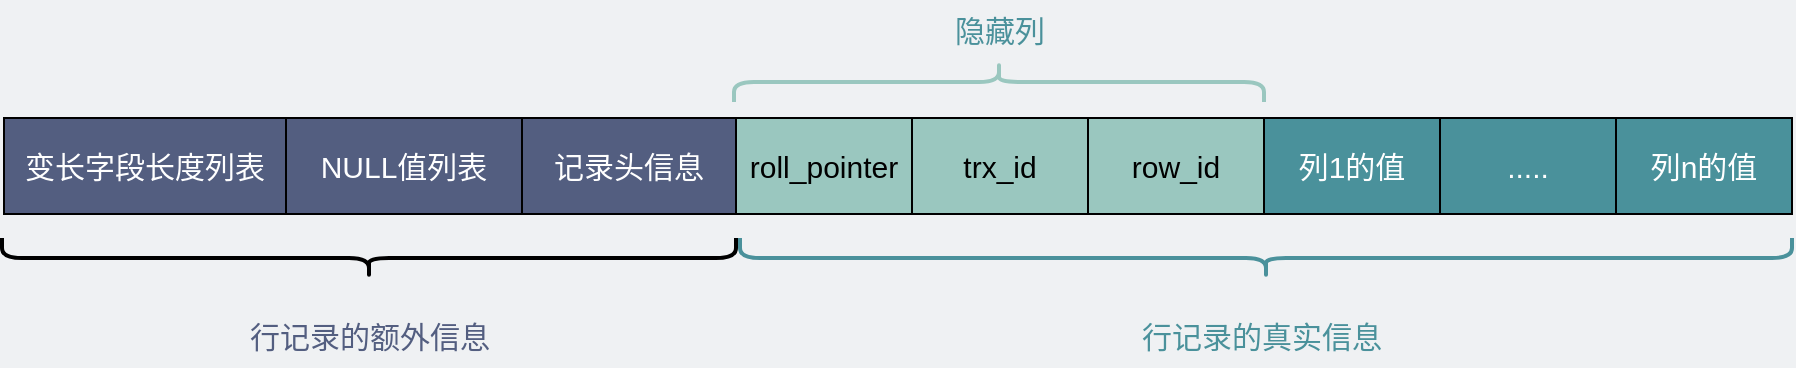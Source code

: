 <mxfile version="20.0.1" type="github"><diagram id="3228e29e-7158-1315-38df-8450db1d8a1d" name="Page-1"><mxGraphModel dx="2298" dy="-84" grid="0" gridSize="10" guides="1" tooltips="1" connect="1" arrows="1" fold="1" page="1" pageScale="1" pageWidth="1000" pageHeight="140" background="#EFF1F3" math="0" shadow="0"><root><mxCell id="0"/><mxCell id="1" parent="0"/><mxCell id="enQ5mk8d2TgNViefa5W4-2" value="&lt;font style=&quot;font-size: 15px;&quot;&gt;列1的值&lt;/font&gt;" style="rounded=0;whiteSpace=wrap;html=1;fillColor=#4A919B;gradientColor=none;fontSize=15;fontColor=#FFFFFF;" parent="1" vertex="1"><mxGeometry x="-317" y="955" width="88" height="48" as="geometry"/></mxCell><mxCell id="enQ5mk8d2TgNViefa5W4-3" value="row_id" style="rounded=0;whiteSpace=wrap;html=1;fillColor=#9AC7BF;gradientColor=none;fontSize=15;" parent="1" vertex="1"><mxGeometry x="-405" y="955" width="88" height="48" as="geometry"/></mxCell><mxCell id="enQ5mk8d2TgNViefa5W4-27" value="trx_id" style="rounded=0;whiteSpace=wrap;html=1;fillColor=#9AC7BF;gradientColor=none;fontSize=15;" parent="1" vertex="1"><mxGeometry x="-493" y="955" width="88" height="48" as="geometry"/></mxCell><mxCell id="enQ5mk8d2TgNViefa5W4-28" value="roll_pointer" style="rounded=0;whiteSpace=wrap;html=1;fillColor=#9AC7BF;gradientColor=none;fontSize=15;" parent="1" vertex="1"><mxGeometry x="-581" y="955" width="88" height="48" as="geometry"/></mxCell><mxCell id="zhEDYNHhuH8CSWy7WP_z-4" value="....." style="rounded=0;whiteSpace=wrap;html=1;fillColor=#4A919B;gradientColor=none;fontSize=15;fontColor=#FFFFFF;" vertex="1" parent="1"><mxGeometry x="-229" y="955" width="88" height="48" as="geometry"/></mxCell><mxCell id="zhEDYNHhuH8CSWy7WP_z-5" value="&lt;font style=&quot;font-size: 15px;&quot;&gt;列n的值&lt;/font&gt;" style="rounded=0;whiteSpace=wrap;html=1;fillColor=#4A919B;gradientColor=none;fontSize=15;fontColor=#FFFFFF;" vertex="1" parent="1"><mxGeometry x="-141" y="955" width="88" height="48" as="geometry"/></mxCell><mxCell id="zhEDYNHhuH8CSWy7WP_z-6" value="记录头信息" style="rounded=0;whiteSpace=wrap;html=1;fillColor=#535E80;gradientColor=none;fontSize=15;fontColor=#FFFFFF;" vertex="1" parent="1"><mxGeometry x="-688" y="955" width="107" height="48" as="geometry"/></mxCell><mxCell id="zhEDYNHhuH8CSWy7WP_z-7" value="NULL值列表" style="rounded=0;whiteSpace=wrap;html=1;fillColor=#535E80;gradientColor=none;fontSize=15;fontColor=#FFFFFF;" vertex="1" parent="1"><mxGeometry x="-806" y="955" width="118" height="48" as="geometry"/></mxCell><mxCell id="zhEDYNHhuH8CSWy7WP_z-8" value="变长字段长度列表" style="rounded=0;whiteSpace=wrap;html=1;fillColor=#535E80;gradientColor=none;fontSize=15;fontColor=#FFFFFF;" vertex="1" parent="1"><mxGeometry x="-947" y="955" width="141" height="48" as="geometry"/></mxCell><mxCell id="zhEDYNHhuH8CSWy7WP_z-10" value="" style="shape=curlyBracket;whiteSpace=wrap;html=1;rounded=1;fillColor=#535E80;rotation=-90;strokeWidth=2;" vertex="1" parent="1"><mxGeometry x="-774.5" y="841.5" width="20" height="367" as="geometry"/></mxCell><mxCell id="zhEDYNHhuH8CSWy7WP_z-11" value="&lt;font color=&quot;#535e80&quot; style=&quot;font-size: 15px&quot;&gt;行记录的额外信息&lt;/font&gt;" style="text;html=1;strokeColor=none;fillColor=none;align=center;verticalAlign=middle;whiteSpace=wrap;rounded=0;" vertex="1" parent="1"><mxGeometry x="-826.5" y="1049" width="124" height="30" as="geometry"/></mxCell><mxCell id="zhEDYNHhuH8CSWy7WP_z-12" value="" style="shape=curlyBracket;whiteSpace=wrap;html=1;rounded=1;fillColor=#9AC7BF;rotation=-90;strokeWidth=2;strokeColor=#4A919B;" vertex="1" parent="1"><mxGeometry x="-326" y="762" width="20" height="526" as="geometry"/></mxCell><mxCell id="zhEDYNHhuH8CSWy7WP_z-13" value="&lt;font color=&quot;#4a919b&quot; style=&quot;font-size: 15px&quot;&gt;行记录的真实信息&lt;/font&gt;" style="text;html=1;strokeColor=none;fillColor=none;align=center;verticalAlign=middle;whiteSpace=wrap;rounded=0;" vertex="1" parent="1"><mxGeometry x="-380" y="1049" width="124" height="30" as="geometry"/></mxCell><mxCell id="zhEDYNHhuH8CSWy7WP_z-14" value="" style="shape=curlyBracket;whiteSpace=wrap;html=1;rounded=1;flipH=1;fillColor=#9AC7BF;rotation=-90;strokeWidth=2;fontColor=#4A919B;strokeColor=#9AC7BF;" vertex="1" parent="1"><mxGeometry x="-459.5" y="804.5" width="20" height="265" as="geometry"/></mxCell><mxCell id="zhEDYNHhuH8CSWy7WP_z-15" value="&lt;font style=&quot;font-size: 15px&quot;&gt;隐藏列&lt;/font&gt;" style="text;html=1;strokeColor=none;fillColor=none;align=center;verticalAlign=middle;whiteSpace=wrap;rounded=0;fontColor=#4A919B;" vertex="1" parent="1"><mxGeometry x="-511" y="896" width="124" height="30" as="geometry"/></mxCell></root></mxGraphModel></diagram></mxfile>